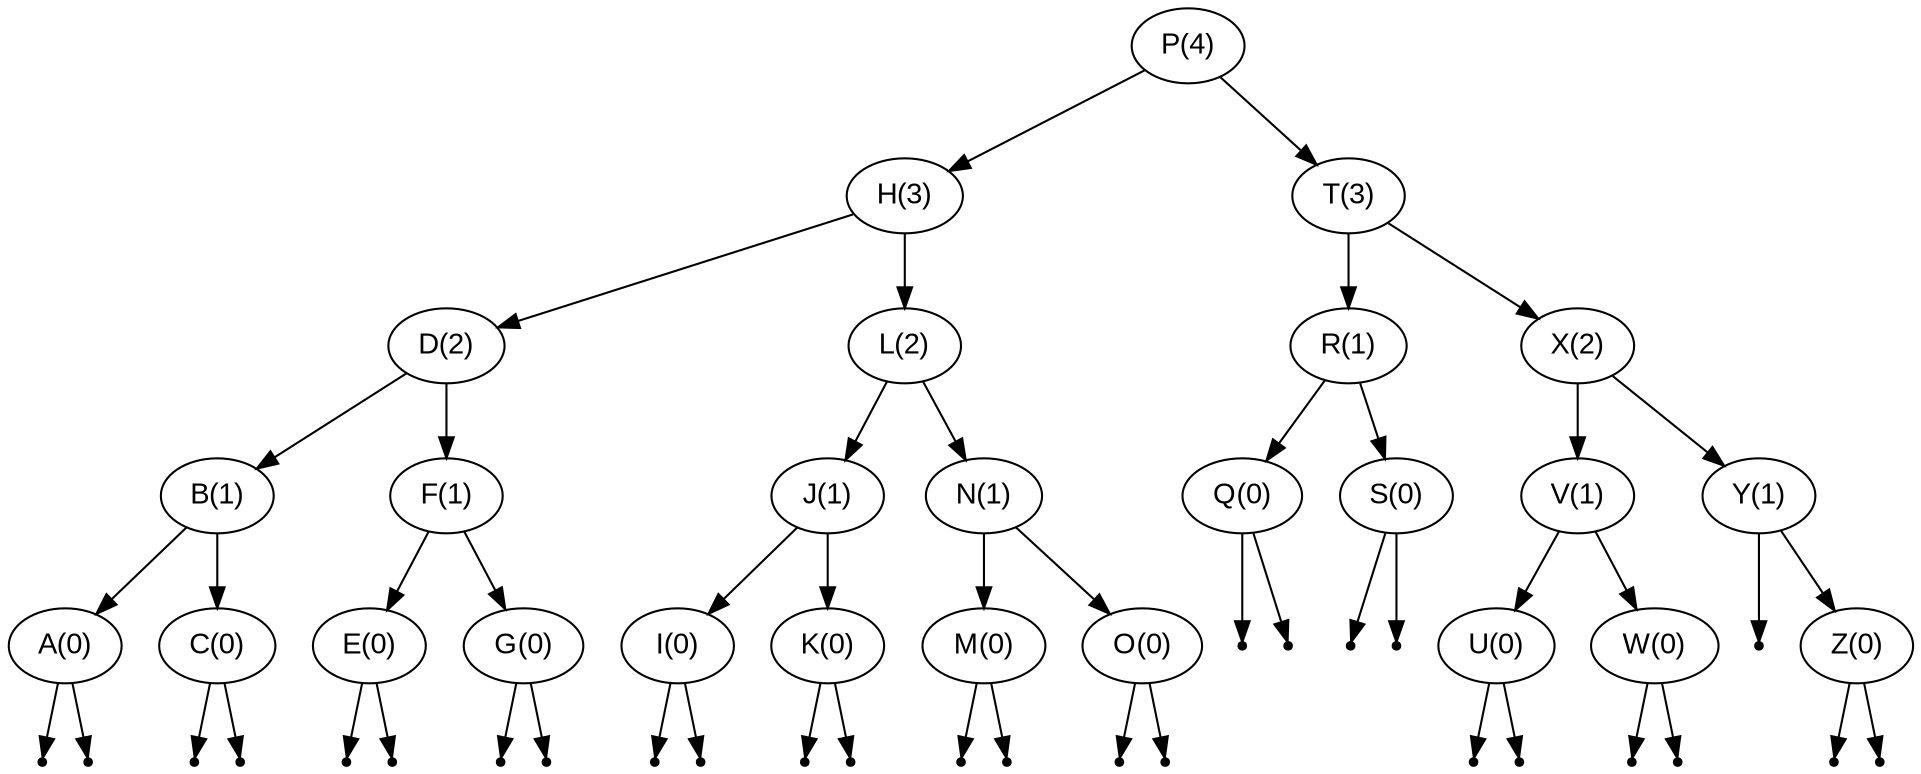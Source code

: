 digraph BST {
   node [fontname="Arial"];
   "P(4)" -> "H(3)" ;
   "H(3)" -> "D(2)" ;
   "D(2)" -> "B(1)" ;
   "B(1)" -> "A(0)" ;
   null1 [shape=point];
   "A(0)" -> null1;
   null2 [shape=point];
   "A(0)" -> null2;
   "B(1)" -> "C(0)" ;
   null3 [shape=point];
   "C(0)" -> null3;
   null4 [shape=point];
   "C(0)" -> null4;
   "D(2)" -> "F(1)" ;
   "F(1)" -> "E(0)" ;
   null5 [shape=point];
   "E(0)" -> null5;
   null6 [shape=point];
   "E(0)" -> null6;
   "F(1)" -> "G(0)" ;
   null7 [shape=point];
   "G(0)" -> null7;
   null8 [shape=point];
   "G(0)" -> null8;
   "H(3)" -> "L(2)" ;
   "L(2)" -> "J(1)" ;
   "J(1)" -> "I(0)" ;
   null9 [shape=point];
   "I(0)" -> null9;
   null10 [shape=point];
   "I(0)" -> null10;
   "J(1)" -> "K(0)" ;
   null11 [shape=point];
   "K(0)" -> null11;
   null12 [shape=point];
   "K(0)" -> null12;
   "L(2)" -> "N(1)" ;
   "N(1)" -> "M(0)" ;
   null13 [shape=point];
   "M(0)" -> null13;
   null14 [shape=point];
   "M(0)" -> null14;
   "N(1)" -> "O(0)" ;
   null15 [shape=point];
   "O(0)" -> null15;
   null16 [shape=point];
   "O(0)" -> null16;
   "P(4)" -> "T(3)" ;
   "T(3)" -> "R(1)" ;
   "R(1)" -> "Q(0)" ;
   null17 [shape=point];
   "Q(0)" -> null17;
   null18 [shape=point];
   "Q(0)" -> null18;
   "R(1)" -> "S(0)" ;
   null19 [shape=point];
   "S(0)" -> null19;
   null20 [shape=point];
   "S(0)" -> null20;
   "T(3)" -> "X(2)" ;
   "X(2)" -> "V(1)" ;
   "V(1)" -> "U(0)" ;
   null21 [shape=point];
   "U(0)" -> null21;
   null22 [shape=point];
   "U(0)" -> null22;
   "V(1)" -> "W(0)" ;
   null23 [shape=point];
   "W(0)" -> null23;
   null24 [shape=point];
   "W(0)" -> null24;
   "X(2)" -> "Y(1)" ;
   null25 [shape=point];
   "Y(1)" -> null25;
   "Y(1)" -> "Z(0)" ;
   null26 [shape=point];
   "Z(0)" -> null26;
   null27 [shape=point];
   "Z(0)" -> null27;
}

